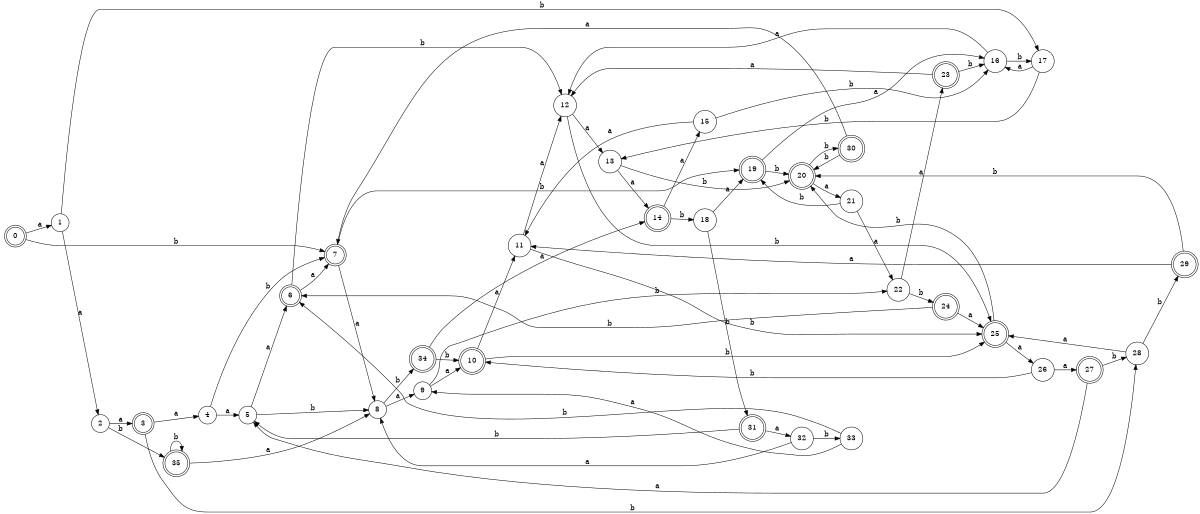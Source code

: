 digraph n29_2 {
__start0 [label="" shape="none"];

rankdir=LR;
size="8,5";

s0 [style="rounded,filled", color="black", fillcolor="white" shape="doublecircle", label="0"];
s1 [style="filled", color="black", fillcolor="white" shape="circle", label="1"];
s2 [style="filled", color="black", fillcolor="white" shape="circle", label="2"];
s3 [style="rounded,filled", color="black", fillcolor="white" shape="doublecircle", label="3"];
s4 [style="filled", color="black", fillcolor="white" shape="circle", label="4"];
s5 [style="filled", color="black", fillcolor="white" shape="circle", label="5"];
s6 [style="rounded,filled", color="black", fillcolor="white" shape="doublecircle", label="6"];
s7 [style="rounded,filled", color="black", fillcolor="white" shape="doublecircle", label="7"];
s8 [style="filled", color="black", fillcolor="white" shape="circle", label="8"];
s9 [style="filled", color="black", fillcolor="white" shape="circle", label="9"];
s10 [style="rounded,filled", color="black", fillcolor="white" shape="doublecircle", label="10"];
s11 [style="filled", color="black", fillcolor="white" shape="circle", label="11"];
s12 [style="filled", color="black", fillcolor="white" shape="circle", label="12"];
s13 [style="filled", color="black", fillcolor="white" shape="circle", label="13"];
s14 [style="rounded,filled", color="black", fillcolor="white" shape="doublecircle", label="14"];
s15 [style="filled", color="black", fillcolor="white" shape="circle", label="15"];
s16 [style="filled", color="black", fillcolor="white" shape="circle", label="16"];
s17 [style="filled", color="black", fillcolor="white" shape="circle", label="17"];
s18 [style="filled", color="black", fillcolor="white" shape="circle", label="18"];
s19 [style="rounded,filled", color="black", fillcolor="white" shape="doublecircle", label="19"];
s20 [style="rounded,filled", color="black", fillcolor="white" shape="doublecircle", label="20"];
s21 [style="filled", color="black", fillcolor="white" shape="circle", label="21"];
s22 [style="filled", color="black", fillcolor="white" shape="circle", label="22"];
s23 [style="rounded,filled", color="black", fillcolor="white" shape="doublecircle", label="23"];
s24 [style="rounded,filled", color="black", fillcolor="white" shape="doublecircle", label="24"];
s25 [style="rounded,filled", color="black", fillcolor="white" shape="doublecircle", label="25"];
s26 [style="filled", color="black", fillcolor="white" shape="circle", label="26"];
s27 [style="rounded,filled", color="black", fillcolor="white" shape="doublecircle", label="27"];
s28 [style="filled", color="black", fillcolor="white" shape="circle", label="28"];
s29 [style="rounded,filled", color="black", fillcolor="white" shape="doublecircle", label="29"];
s30 [style="rounded,filled", color="black", fillcolor="white" shape="doublecircle", label="30"];
s31 [style="rounded,filled", color="black", fillcolor="white" shape="doublecircle", label="31"];
s32 [style="filled", color="black", fillcolor="white" shape="circle", label="32"];
s33 [style="filled", color="black", fillcolor="white" shape="circle", label="33"];
s34 [style="rounded,filled", color="black", fillcolor="white" shape="doublecircle", label="34"];
s35 [style="rounded,filled", color="black", fillcolor="white" shape="doublecircle", label="35"];
s0 -> s1 [label="a"];
s0 -> s7 [label="b"];
s1 -> s2 [label="a"];
s1 -> s17 [label="b"];
s2 -> s3 [label="a"];
s2 -> s35 [label="b"];
s3 -> s4 [label="a"];
s3 -> s28 [label="b"];
s4 -> s5 [label="a"];
s4 -> s7 [label="b"];
s5 -> s6 [label="a"];
s5 -> s8 [label="b"];
s6 -> s7 [label="a"];
s6 -> s12 [label="b"];
s7 -> s8 [label="a"];
s7 -> s19 [label="b"];
s8 -> s9 [label="a"];
s8 -> s34 [label="b"];
s9 -> s10 [label="a"];
s9 -> s22 [label="b"];
s10 -> s11 [label="a"];
s10 -> s25 [label="b"];
s11 -> s12 [label="a"];
s11 -> s25 [label="b"];
s12 -> s13 [label="a"];
s12 -> s25 [label="b"];
s13 -> s14 [label="a"];
s13 -> s20 [label="b"];
s14 -> s15 [label="a"];
s14 -> s18 [label="b"];
s15 -> s11 [label="a"];
s15 -> s16 [label="b"];
s16 -> s12 [label="a"];
s16 -> s17 [label="b"];
s17 -> s16 [label="a"];
s17 -> s13 [label="b"];
s18 -> s19 [label="a"];
s18 -> s31 [label="b"];
s19 -> s16 [label="a"];
s19 -> s20 [label="b"];
s20 -> s21 [label="a"];
s20 -> s30 [label="b"];
s21 -> s22 [label="a"];
s21 -> s19 [label="b"];
s22 -> s23 [label="a"];
s22 -> s24 [label="b"];
s23 -> s12 [label="a"];
s23 -> s16 [label="b"];
s24 -> s25 [label="a"];
s24 -> s6 [label="b"];
s25 -> s26 [label="a"];
s25 -> s20 [label="b"];
s26 -> s27 [label="a"];
s26 -> s10 [label="b"];
s27 -> s5 [label="a"];
s27 -> s28 [label="b"];
s28 -> s25 [label="a"];
s28 -> s29 [label="b"];
s29 -> s11 [label="a"];
s29 -> s20 [label="b"];
s30 -> s7 [label="a"];
s30 -> s20 [label="b"];
s31 -> s32 [label="a"];
s31 -> s5 [label="b"];
s32 -> s8 [label="a"];
s32 -> s33 [label="b"];
s33 -> s9 [label="a"];
s33 -> s6 [label="b"];
s34 -> s14 [label="a"];
s34 -> s10 [label="b"];
s35 -> s8 [label="a"];
s35 -> s35 [label="b"];

}